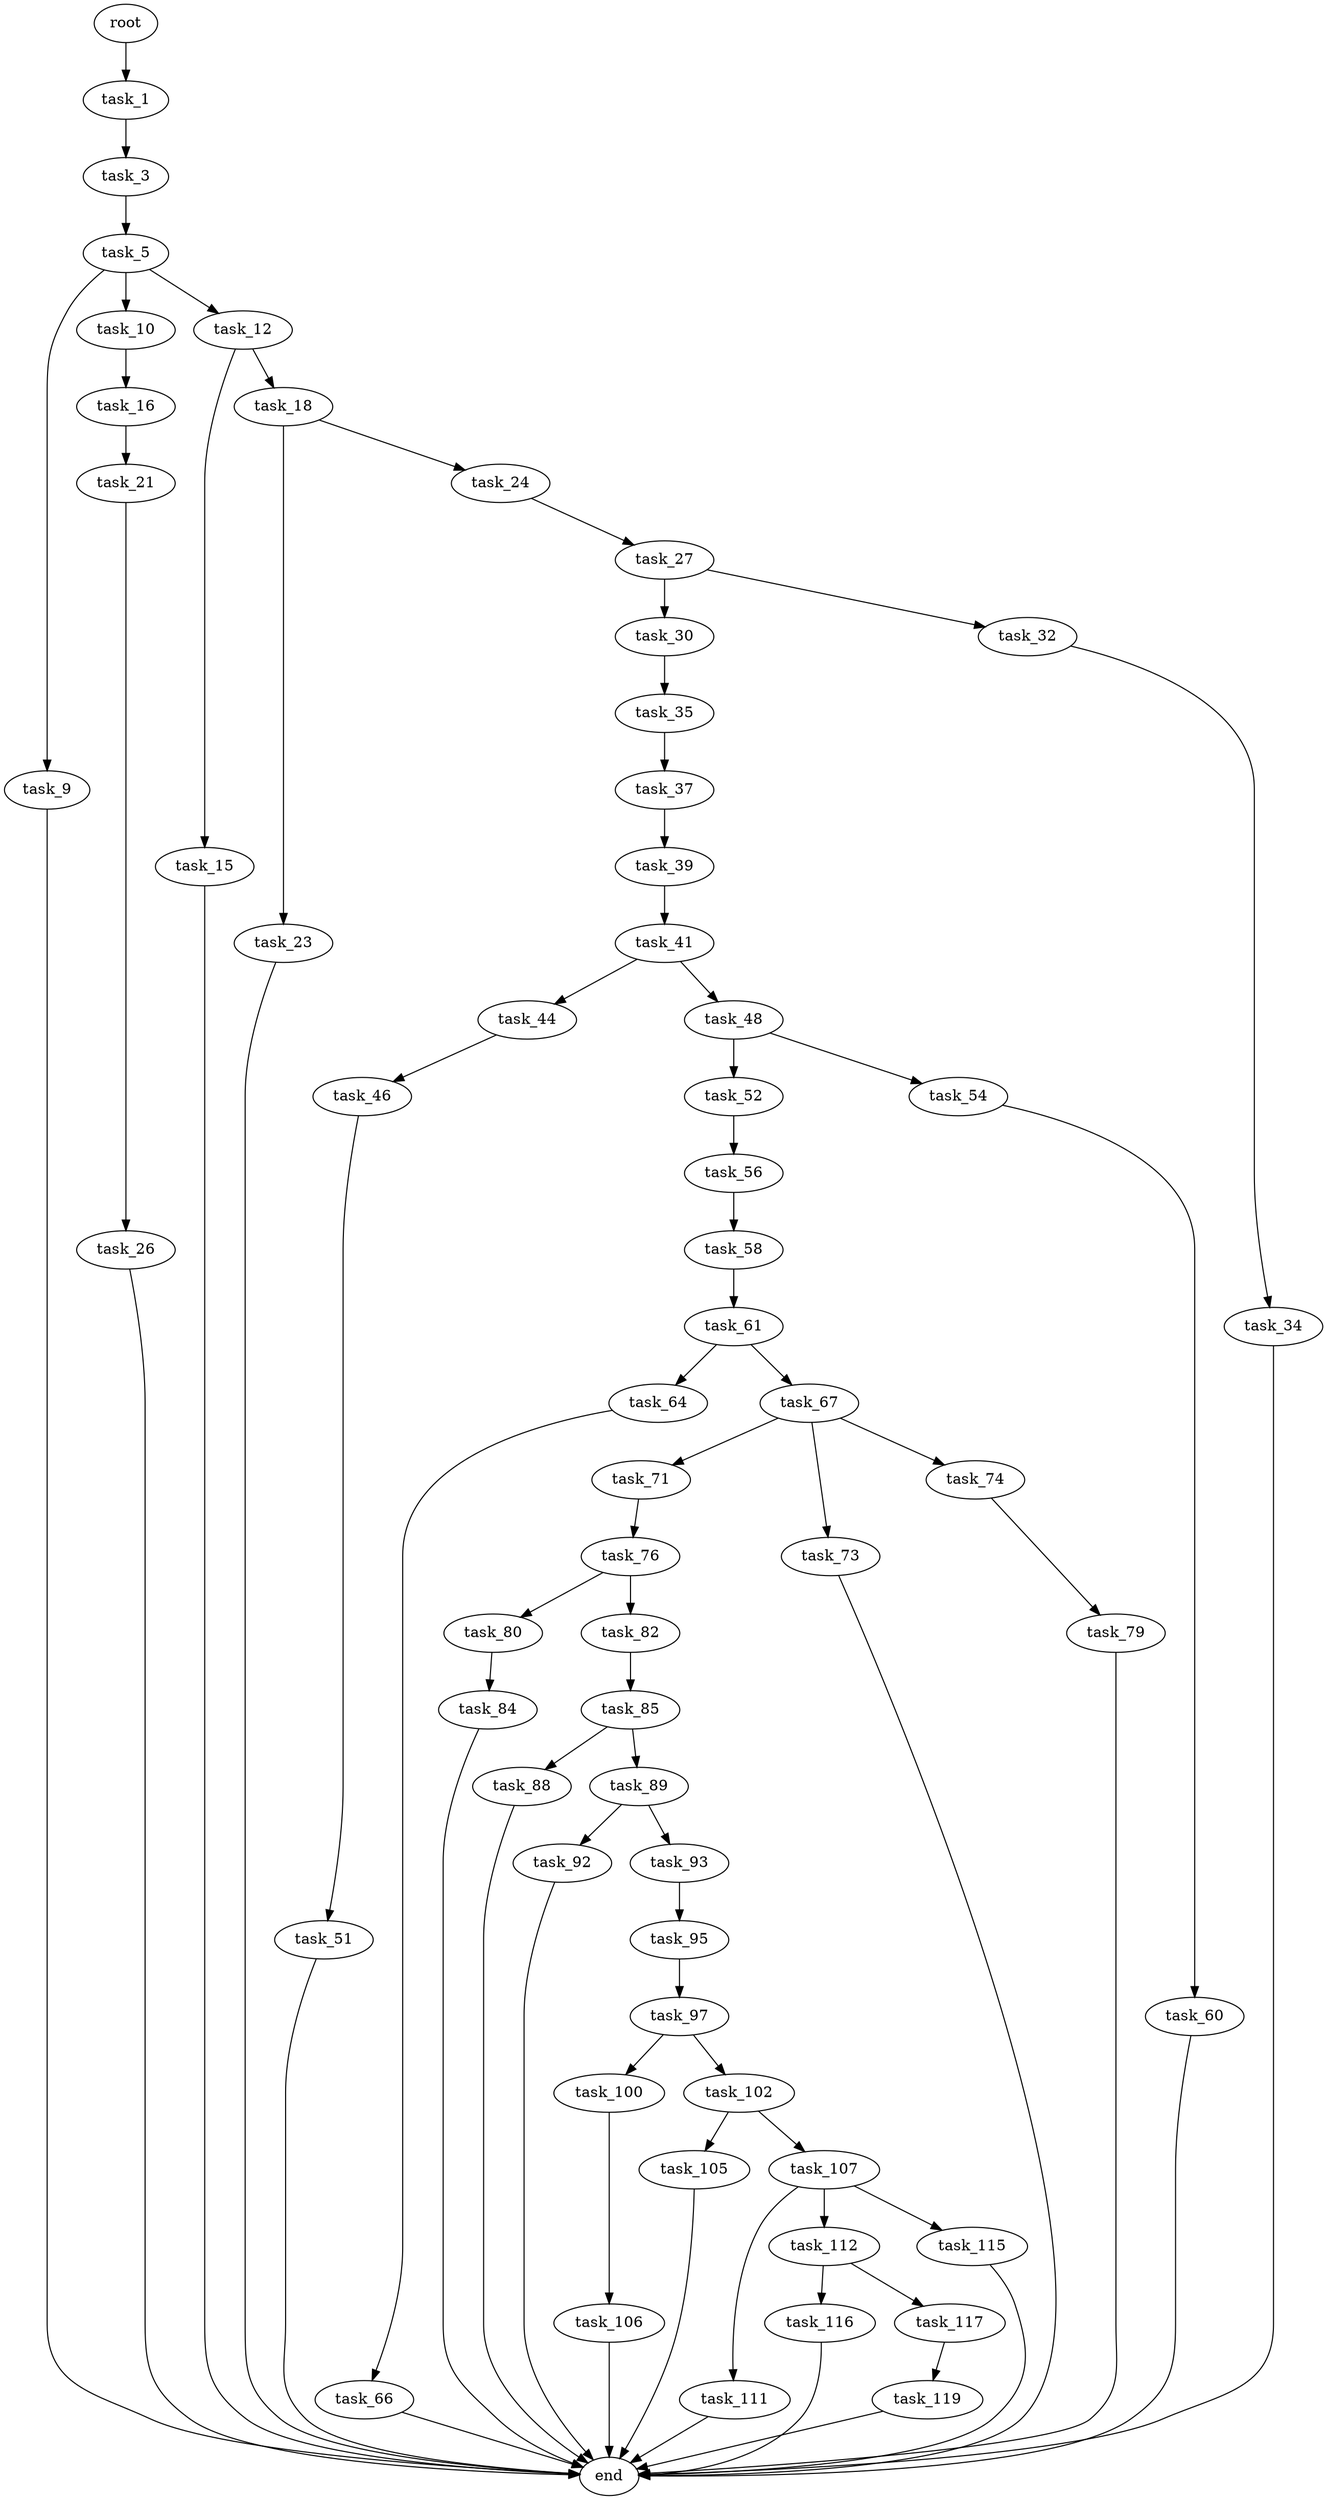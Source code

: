 digraph G {
  root [size="0.000000"];
  task_1 [size="28991029248.000000"];
  task_3 [size="368293445632.000000"];
  task_5 [size="11648169447.000000"];
  task_9 [size="1679138806.000000"];
  task_10 [size="3461179957.000000"];
  task_12 [size="855721308821.000000"];
  task_15 [size="2005443694.000000"];
  task_16 [size="4549224149.000000"];
  task_18 [size="28991029248.000000"];
  task_21 [size="2833075864.000000"];
  task_23 [size="4023047563.000000"];
  task_24 [size="156224719418.000000"];
  task_26 [size="5176501315.000000"];
  task_27 [size="102547652848.000000"];
  task_30 [size="28564448438.000000"];
  task_32 [size="21883257971.000000"];
  task_34 [size="3870500565.000000"];
  task_35 [size="368293445632.000000"];
  task_37 [size="860023432325.000000"];
  task_39 [size="4492942738.000000"];
  task_41 [size="1126328236405.000000"];
  task_44 [size="549755813888.000000"];
  task_46 [size="11849055691.000000"];
  task_48 [size="6940785479.000000"];
  task_51 [size="9669898251.000000"];
  task_52 [size="35111528705.000000"];
  task_54 [size="7807874332.000000"];
  task_56 [size="27480521534.000000"];
  task_58 [size="28991029248.000000"];
  task_60 [size="411463979420.000000"];
  task_61 [size="13367717516.000000"];
  task_64 [size="782757789696.000000"];
  task_66 [size="8589934592.000000"];
  task_67 [size="10276718686.000000"];
  task_71 [size="789469443930.000000"];
  task_73 [size="3734854221.000000"];
  task_74 [size="28991029248.000000"];
  task_76 [size="60934855234.000000"];
  task_79 [size="123386539006.000000"];
  task_80 [size="696163089907.000000"];
  task_82 [size="12935145668.000000"];
  task_84 [size="36958409662.000000"];
  task_85 [size="968911955.000000"];
  task_88 [size="11692220179.000000"];
  task_89 [size="5739993581.000000"];
  task_92 [size="825398009887.000000"];
  task_93 [size="1073741824000.000000"];
  task_95 [size="39097090976.000000"];
  task_97 [size="183959004019.000000"];
  task_100 [size="24527223120.000000"];
  task_102 [size="87166981912.000000"];
  task_105 [size="83594130739.000000"];
  task_106 [size="530118800542.000000"];
  task_107 [size="22558092153.000000"];
  task_111 [size="615730766563.000000"];
  task_112 [size="438140561045.000000"];
  task_115 [size="8589934592.000000"];
  task_116 [size="22276230030.000000"];
  task_117 [size="148724015102.000000"];
  task_119 [size="11786289371.000000"];
  end [size="0.000000"];

  root -> task_1 [size="1.000000"];
  task_1 -> task_3 [size="75497472.000000"];
  task_3 -> task_5 [size="411041792.000000"];
  task_5 -> task_9 [size="536870912.000000"];
  task_5 -> task_10 [size="536870912.000000"];
  task_5 -> task_12 [size="536870912.000000"];
  task_9 -> end [size="1.000000"];
  task_10 -> task_16 [size="75497472.000000"];
  task_12 -> task_15 [size="536870912.000000"];
  task_12 -> task_18 [size="536870912.000000"];
  task_15 -> end [size="1.000000"];
  task_16 -> task_21 [size="301989888.000000"];
  task_18 -> task_23 [size="75497472.000000"];
  task_18 -> task_24 [size="75497472.000000"];
  task_21 -> task_26 [size="134217728.000000"];
  task_23 -> end [size="1.000000"];
  task_24 -> task_27 [size="301989888.000000"];
  task_26 -> end [size="1.000000"];
  task_27 -> task_30 [size="209715200.000000"];
  task_27 -> task_32 [size="209715200.000000"];
  task_30 -> task_35 [size="679477248.000000"];
  task_32 -> task_34 [size="411041792.000000"];
  task_34 -> end [size="1.000000"];
  task_35 -> task_37 [size="411041792.000000"];
  task_37 -> task_39 [size="679477248.000000"];
  task_39 -> task_41 [size="209715200.000000"];
  task_41 -> task_44 [size="679477248.000000"];
  task_41 -> task_48 [size="679477248.000000"];
  task_44 -> task_46 [size="536870912.000000"];
  task_46 -> task_51 [size="33554432.000000"];
  task_48 -> task_52 [size="209715200.000000"];
  task_48 -> task_54 [size="209715200.000000"];
  task_51 -> end [size="1.000000"];
  task_52 -> task_56 [size="33554432.000000"];
  task_54 -> task_60 [size="301989888.000000"];
  task_56 -> task_58 [size="75497472.000000"];
  task_58 -> task_61 [size="75497472.000000"];
  task_60 -> end [size="1.000000"];
  task_61 -> task_64 [size="209715200.000000"];
  task_61 -> task_67 [size="209715200.000000"];
  task_64 -> task_66 [size="679477248.000000"];
  task_66 -> end [size="1.000000"];
  task_67 -> task_71 [size="411041792.000000"];
  task_67 -> task_73 [size="411041792.000000"];
  task_67 -> task_74 [size="411041792.000000"];
  task_71 -> task_76 [size="536870912.000000"];
  task_73 -> end [size="1.000000"];
  task_74 -> task_79 [size="75497472.000000"];
  task_76 -> task_80 [size="209715200.000000"];
  task_76 -> task_82 [size="209715200.000000"];
  task_79 -> end [size="1.000000"];
  task_80 -> task_84 [size="838860800.000000"];
  task_82 -> task_85 [size="209715200.000000"];
  task_84 -> end [size="1.000000"];
  task_85 -> task_88 [size="33554432.000000"];
  task_85 -> task_89 [size="33554432.000000"];
  task_88 -> end [size="1.000000"];
  task_89 -> task_92 [size="301989888.000000"];
  task_89 -> task_93 [size="301989888.000000"];
  task_92 -> end [size="1.000000"];
  task_93 -> task_95 [size="838860800.000000"];
  task_95 -> task_97 [size="679477248.000000"];
  task_97 -> task_100 [size="134217728.000000"];
  task_97 -> task_102 [size="134217728.000000"];
  task_100 -> task_106 [size="33554432.000000"];
  task_102 -> task_105 [size="75497472.000000"];
  task_102 -> task_107 [size="75497472.000000"];
  task_105 -> end [size="1.000000"];
  task_106 -> end [size="1.000000"];
  task_107 -> task_111 [size="411041792.000000"];
  task_107 -> task_112 [size="411041792.000000"];
  task_107 -> task_115 [size="411041792.000000"];
  task_111 -> end [size="1.000000"];
  task_112 -> task_116 [size="838860800.000000"];
  task_112 -> task_117 [size="838860800.000000"];
  task_115 -> end [size="1.000000"];
  task_116 -> end [size="1.000000"];
  task_117 -> task_119 [size="134217728.000000"];
  task_119 -> end [size="1.000000"];
}
